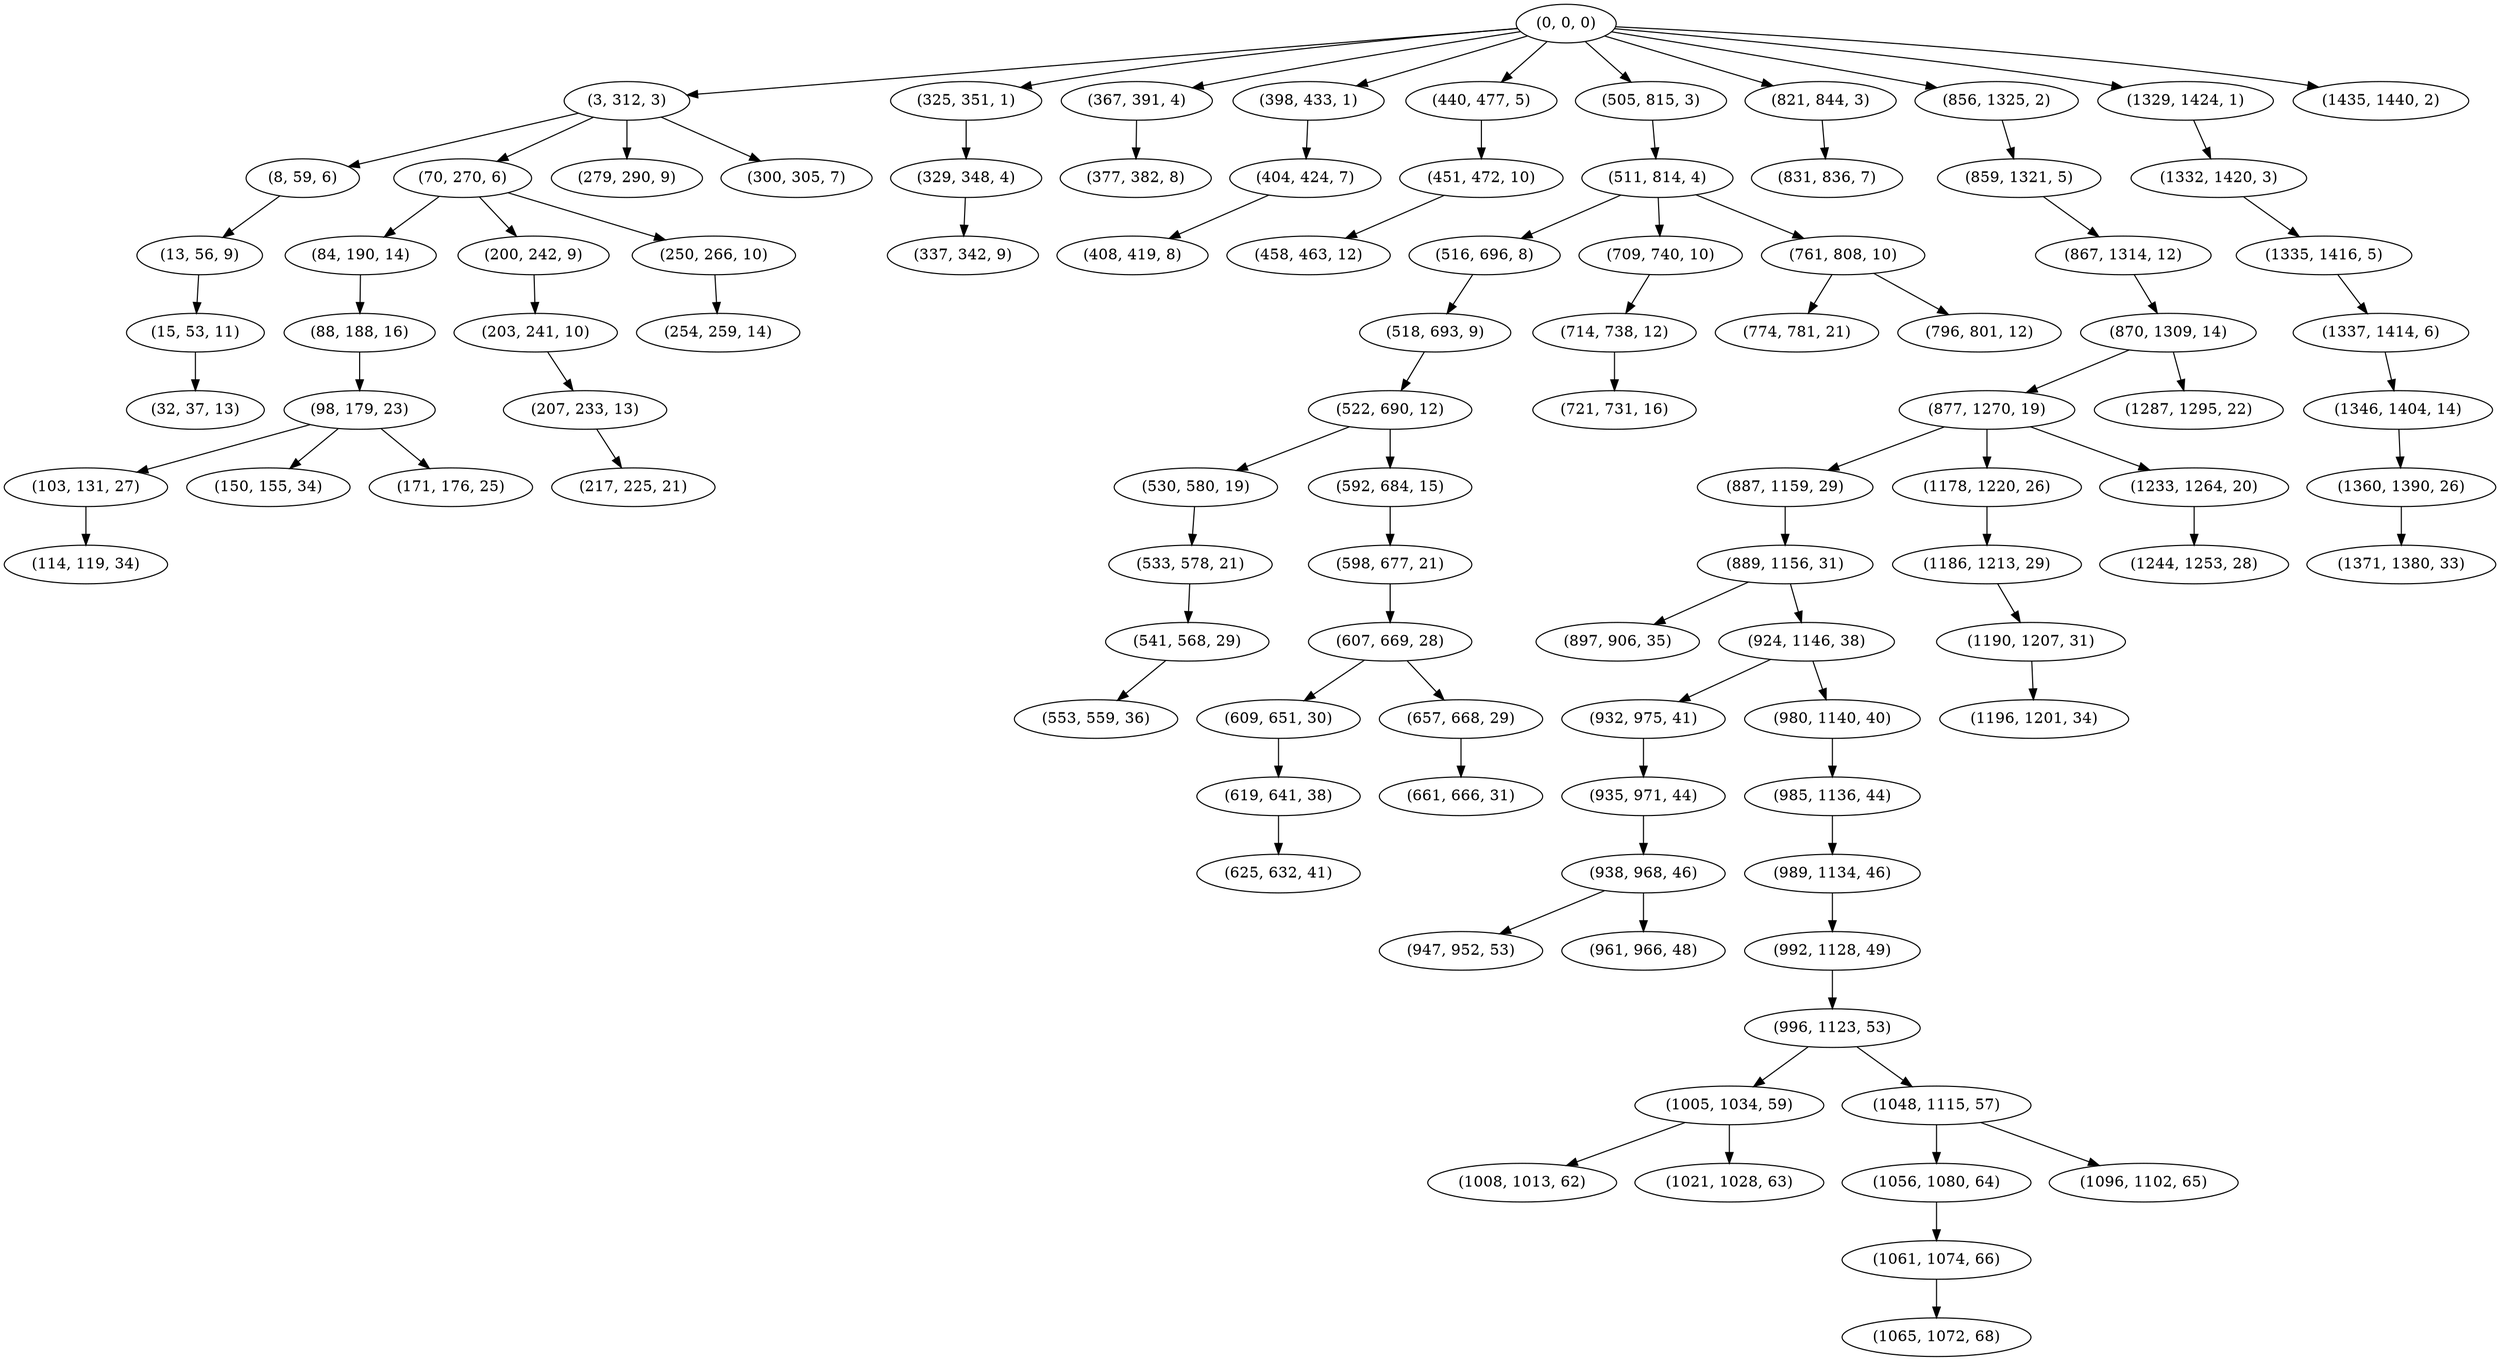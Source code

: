 digraph tree {
    "(0, 0, 0)";
    "(3, 312, 3)";
    "(8, 59, 6)";
    "(13, 56, 9)";
    "(15, 53, 11)";
    "(32, 37, 13)";
    "(70, 270, 6)";
    "(84, 190, 14)";
    "(88, 188, 16)";
    "(98, 179, 23)";
    "(103, 131, 27)";
    "(114, 119, 34)";
    "(150, 155, 34)";
    "(171, 176, 25)";
    "(200, 242, 9)";
    "(203, 241, 10)";
    "(207, 233, 13)";
    "(217, 225, 21)";
    "(250, 266, 10)";
    "(254, 259, 14)";
    "(279, 290, 9)";
    "(300, 305, 7)";
    "(325, 351, 1)";
    "(329, 348, 4)";
    "(337, 342, 9)";
    "(367, 391, 4)";
    "(377, 382, 8)";
    "(398, 433, 1)";
    "(404, 424, 7)";
    "(408, 419, 8)";
    "(440, 477, 5)";
    "(451, 472, 10)";
    "(458, 463, 12)";
    "(505, 815, 3)";
    "(511, 814, 4)";
    "(516, 696, 8)";
    "(518, 693, 9)";
    "(522, 690, 12)";
    "(530, 580, 19)";
    "(533, 578, 21)";
    "(541, 568, 29)";
    "(553, 559, 36)";
    "(592, 684, 15)";
    "(598, 677, 21)";
    "(607, 669, 28)";
    "(609, 651, 30)";
    "(619, 641, 38)";
    "(625, 632, 41)";
    "(657, 668, 29)";
    "(661, 666, 31)";
    "(709, 740, 10)";
    "(714, 738, 12)";
    "(721, 731, 16)";
    "(761, 808, 10)";
    "(774, 781, 21)";
    "(796, 801, 12)";
    "(821, 844, 3)";
    "(831, 836, 7)";
    "(856, 1325, 2)";
    "(859, 1321, 5)";
    "(867, 1314, 12)";
    "(870, 1309, 14)";
    "(877, 1270, 19)";
    "(887, 1159, 29)";
    "(889, 1156, 31)";
    "(897, 906, 35)";
    "(924, 1146, 38)";
    "(932, 975, 41)";
    "(935, 971, 44)";
    "(938, 968, 46)";
    "(947, 952, 53)";
    "(961, 966, 48)";
    "(980, 1140, 40)";
    "(985, 1136, 44)";
    "(989, 1134, 46)";
    "(992, 1128, 49)";
    "(996, 1123, 53)";
    "(1005, 1034, 59)";
    "(1008, 1013, 62)";
    "(1021, 1028, 63)";
    "(1048, 1115, 57)";
    "(1056, 1080, 64)";
    "(1061, 1074, 66)";
    "(1065, 1072, 68)";
    "(1096, 1102, 65)";
    "(1178, 1220, 26)";
    "(1186, 1213, 29)";
    "(1190, 1207, 31)";
    "(1196, 1201, 34)";
    "(1233, 1264, 20)";
    "(1244, 1253, 28)";
    "(1287, 1295, 22)";
    "(1329, 1424, 1)";
    "(1332, 1420, 3)";
    "(1335, 1416, 5)";
    "(1337, 1414, 6)";
    "(1346, 1404, 14)";
    "(1360, 1390, 26)";
    "(1371, 1380, 33)";
    "(1435, 1440, 2)";
    "(0, 0, 0)" -> "(3, 312, 3)";
    "(0, 0, 0)" -> "(325, 351, 1)";
    "(0, 0, 0)" -> "(367, 391, 4)";
    "(0, 0, 0)" -> "(398, 433, 1)";
    "(0, 0, 0)" -> "(440, 477, 5)";
    "(0, 0, 0)" -> "(505, 815, 3)";
    "(0, 0, 0)" -> "(821, 844, 3)";
    "(0, 0, 0)" -> "(856, 1325, 2)";
    "(0, 0, 0)" -> "(1329, 1424, 1)";
    "(0, 0, 0)" -> "(1435, 1440, 2)";
    "(3, 312, 3)" -> "(8, 59, 6)";
    "(3, 312, 3)" -> "(70, 270, 6)";
    "(3, 312, 3)" -> "(279, 290, 9)";
    "(3, 312, 3)" -> "(300, 305, 7)";
    "(8, 59, 6)" -> "(13, 56, 9)";
    "(13, 56, 9)" -> "(15, 53, 11)";
    "(15, 53, 11)" -> "(32, 37, 13)";
    "(70, 270, 6)" -> "(84, 190, 14)";
    "(70, 270, 6)" -> "(200, 242, 9)";
    "(70, 270, 6)" -> "(250, 266, 10)";
    "(84, 190, 14)" -> "(88, 188, 16)";
    "(88, 188, 16)" -> "(98, 179, 23)";
    "(98, 179, 23)" -> "(103, 131, 27)";
    "(98, 179, 23)" -> "(150, 155, 34)";
    "(98, 179, 23)" -> "(171, 176, 25)";
    "(103, 131, 27)" -> "(114, 119, 34)";
    "(200, 242, 9)" -> "(203, 241, 10)";
    "(203, 241, 10)" -> "(207, 233, 13)";
    "(207, 233, 13)" -> "(217, 225, 21)";
    "(250, 266, 10)" -> "(254, 259, 14)";
    "(325, 351, 1)" -> "(329, 348, 4)";
    "(329, 348, 4)" -> "(337, 342, 9)";
    "(367, 391, 4)" -> "(377, 382, 8)";
    "(398, 433, 1)" -> "(404, 424, 7)";
    "(404, 424, 7)" -> "(408, 419, 8)";
    "(440, 477, 5)" -> "(451, 472, 10)";
    "(451, 472, 10)" -> "(458, 463, 12)";
    "(505, 815, 3)" -> "(511, 814, 4)";
    "(511, 814, 4)" -> "(516, 696, 8)";
    "(511, 814, 4)" -> "(709, 740, 10)";
    "(511, 814, 4)" -> "(761, 808, 10)";
    "(516, 696, 8)" -> "(518, 693, 9)";
    "(518, 693, 9)" -> "(522, 690, 12)";
    "(522, 690, 12)" -> "(530, 580, 19)";
    "(522, 690, 12)" -> "(592, 684, 15)";
    "(530, 580, 19)" -> "(533, 578, 21)";
    "(533, 578, 21)" -> "(541, 568, 29)";
    "(541, 568, 29)" -> "(553, 559, 36)";
    "(592, 684, 15)" -> "(598, 677, 21)";
    "(598, 677, 21)" -> "(607, 669, 28)";
    "(607, 669, 28)" -> "(609, 651, 30)";
    "(607, 669, 28)" -> "(657, 668, 29)";
    "(609, 651, 30)" -> "(619, 641, 38)";
    "(619, 641, 38)" -> "(625, 632, 41)";
    "(657, 668, 29)" -> "(661, 666, 31)";
    "(709, 740, 10)" -> "(714, 738, 12)";
    "(714, 738, 12)" -> "(721, 731, 16)";
    "(761, 808, 10)" -> "(774, 781, 21)";
    "(761, 808, 10)" -> "(796, 801, 12)";
    "(821, 844, 3)" -> "(831, 836, 7)";
    "(856, 1325, 2)" -> "(859, 1321, 5)";
    "(859, 1321, 5)" -> "(867, 1314, 12)";
    "(867, 1314, 12)" -> "(870, 1309, 14)";
    "(870, 1309, 14)" -> "(877, 1270, 19)";
    "(870, 1309, 14)" -> "(1287, 1295, 22)";
    "(877, 1270, 19)" -> "(887, 1159, 29)";
    "(877, 1270, 19)" -> "(1178, 1220, 26)";
    "(877, 1270, 19)" -> "(1233, 1264, 20)";
    "(887, 1159, 29)" -> "(889, 1156, 31)";
    "(889, 1156, 31)" -> "(897, 906, 35)";
    "(889, 1156, 31)" -> "(924, 1146, 38)";
    "(924, 1146, 38)" -> "(932, 975, 41)";
    "(924, 1146, 38)" -> "(980, 1140, 40)";
    "(932, 975, 41)" -> "(935, 971, 44)";
    "(935, 971, 44)" -> "(938, 968, 46)";
    "(938, 968, 46)" -> "(947, 952, 53)";
    "(938, 968, 46)" -> "(961, 966, 48)";
    "(980, 1140, 40)" -> "(985, 1136, 44)";
    "(985, 1136, 44)" -> "(989, 1134, 46)";
    "(989, 1134, 46)" -> "(992, 1128, 49)";
    "(992, 1128, 49)" -> "(996, 1123, 53)";
    "(996, 1123, 53)" -> "(1005, 1034, 59)";
    "(996, 1123, 53)" -> "(1048, 1115, 57)";
    "(1005, 1034, 59)" -> "(1008, 1013, 62)";
    "(1005, 1034, 59)" -> "(1021, 1028, 63)";
    "(1048, 1115, 57)" -> "(1056, 1080, 64)";
    "(1048, 1115, 57)" -> "(1096, 1102, 65)";
    "(1056, 1080, 64)" -> "(1061, 1074, 66)";
    "(1061, 1074, 66)" -> "(1065, 1072, 68)";
    "(1178, 1220, 26)" -> "(1186, 1213, 29)";
    "(1186, 1213, 29)" -> "(1190, 1207, 31)";
    "(1190, 1207, 31)" -> "(1196, 1201, 34)";
    "(1233, 1264, 20)" -> "(1244, 1253, 28)";
    "(1329, 1424, 1)" -> "(1332, 1420, 3)";
    "(1332, 1420, 3)" -> "(1335, 1416, 5)";
    "(1335, 1416, 5)" -> "(1337, 1414, 6)";
    "(1337, 1414, 6)" -> "(1346, 1404, 14)";
    "(1346, 1404, 14)" -> "(1360, 1390, 26)";
    "(1360, 1390, 26)" -> "(1371, 1380, 33)";
}
